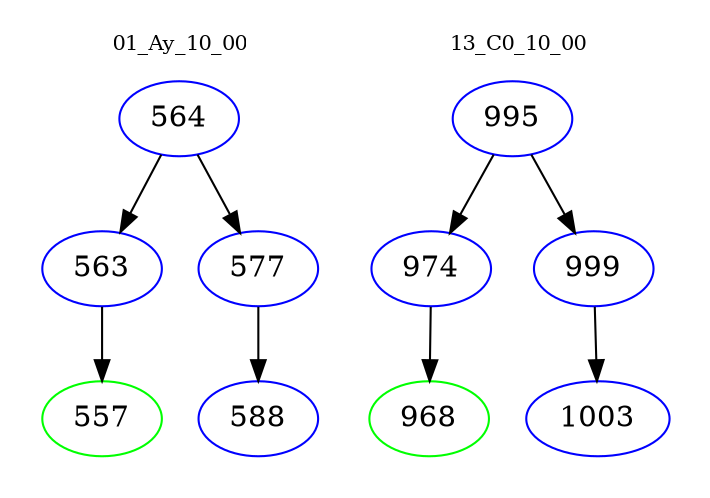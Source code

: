 digraph{
subgraph cluster_0 {
color = white
label = "01_Ay_10_00";
fontsize=10;
T0_564 [label="564", color="blue"]
T0_564 -> T0_563 [color="black"]
T0_563 [label="563", color="blue"]
T0_563 -> T0_557 [color="black"]
T0_557 [label="557", color="green"]
T0_564 -> T0_577 [color="black"]
T0_577 [label="577", color="blue"]
T0_577 -> T0_588 [color="black"]
T0_588 [label="588", color="blue"]
}
subgraph cluster_1 {
color = white
label = "13_C0_10_00";
fontsize=10;
T1_995 [label="995", color="blue"]
T1_995 -> T1_974 [color="black"]
T1_974 [label="974", color="blue"]
T1_974 -> T1_968 [color="black"]
T1_968 [label="968", color="green"]
T1_995 -> T1_999 [color="black"]
T1_999 [label="999", color="blue"]
T1_999 -> T1_1003 [color="black"]
T1_1003 [label="1003", color="blue"]
}
}
